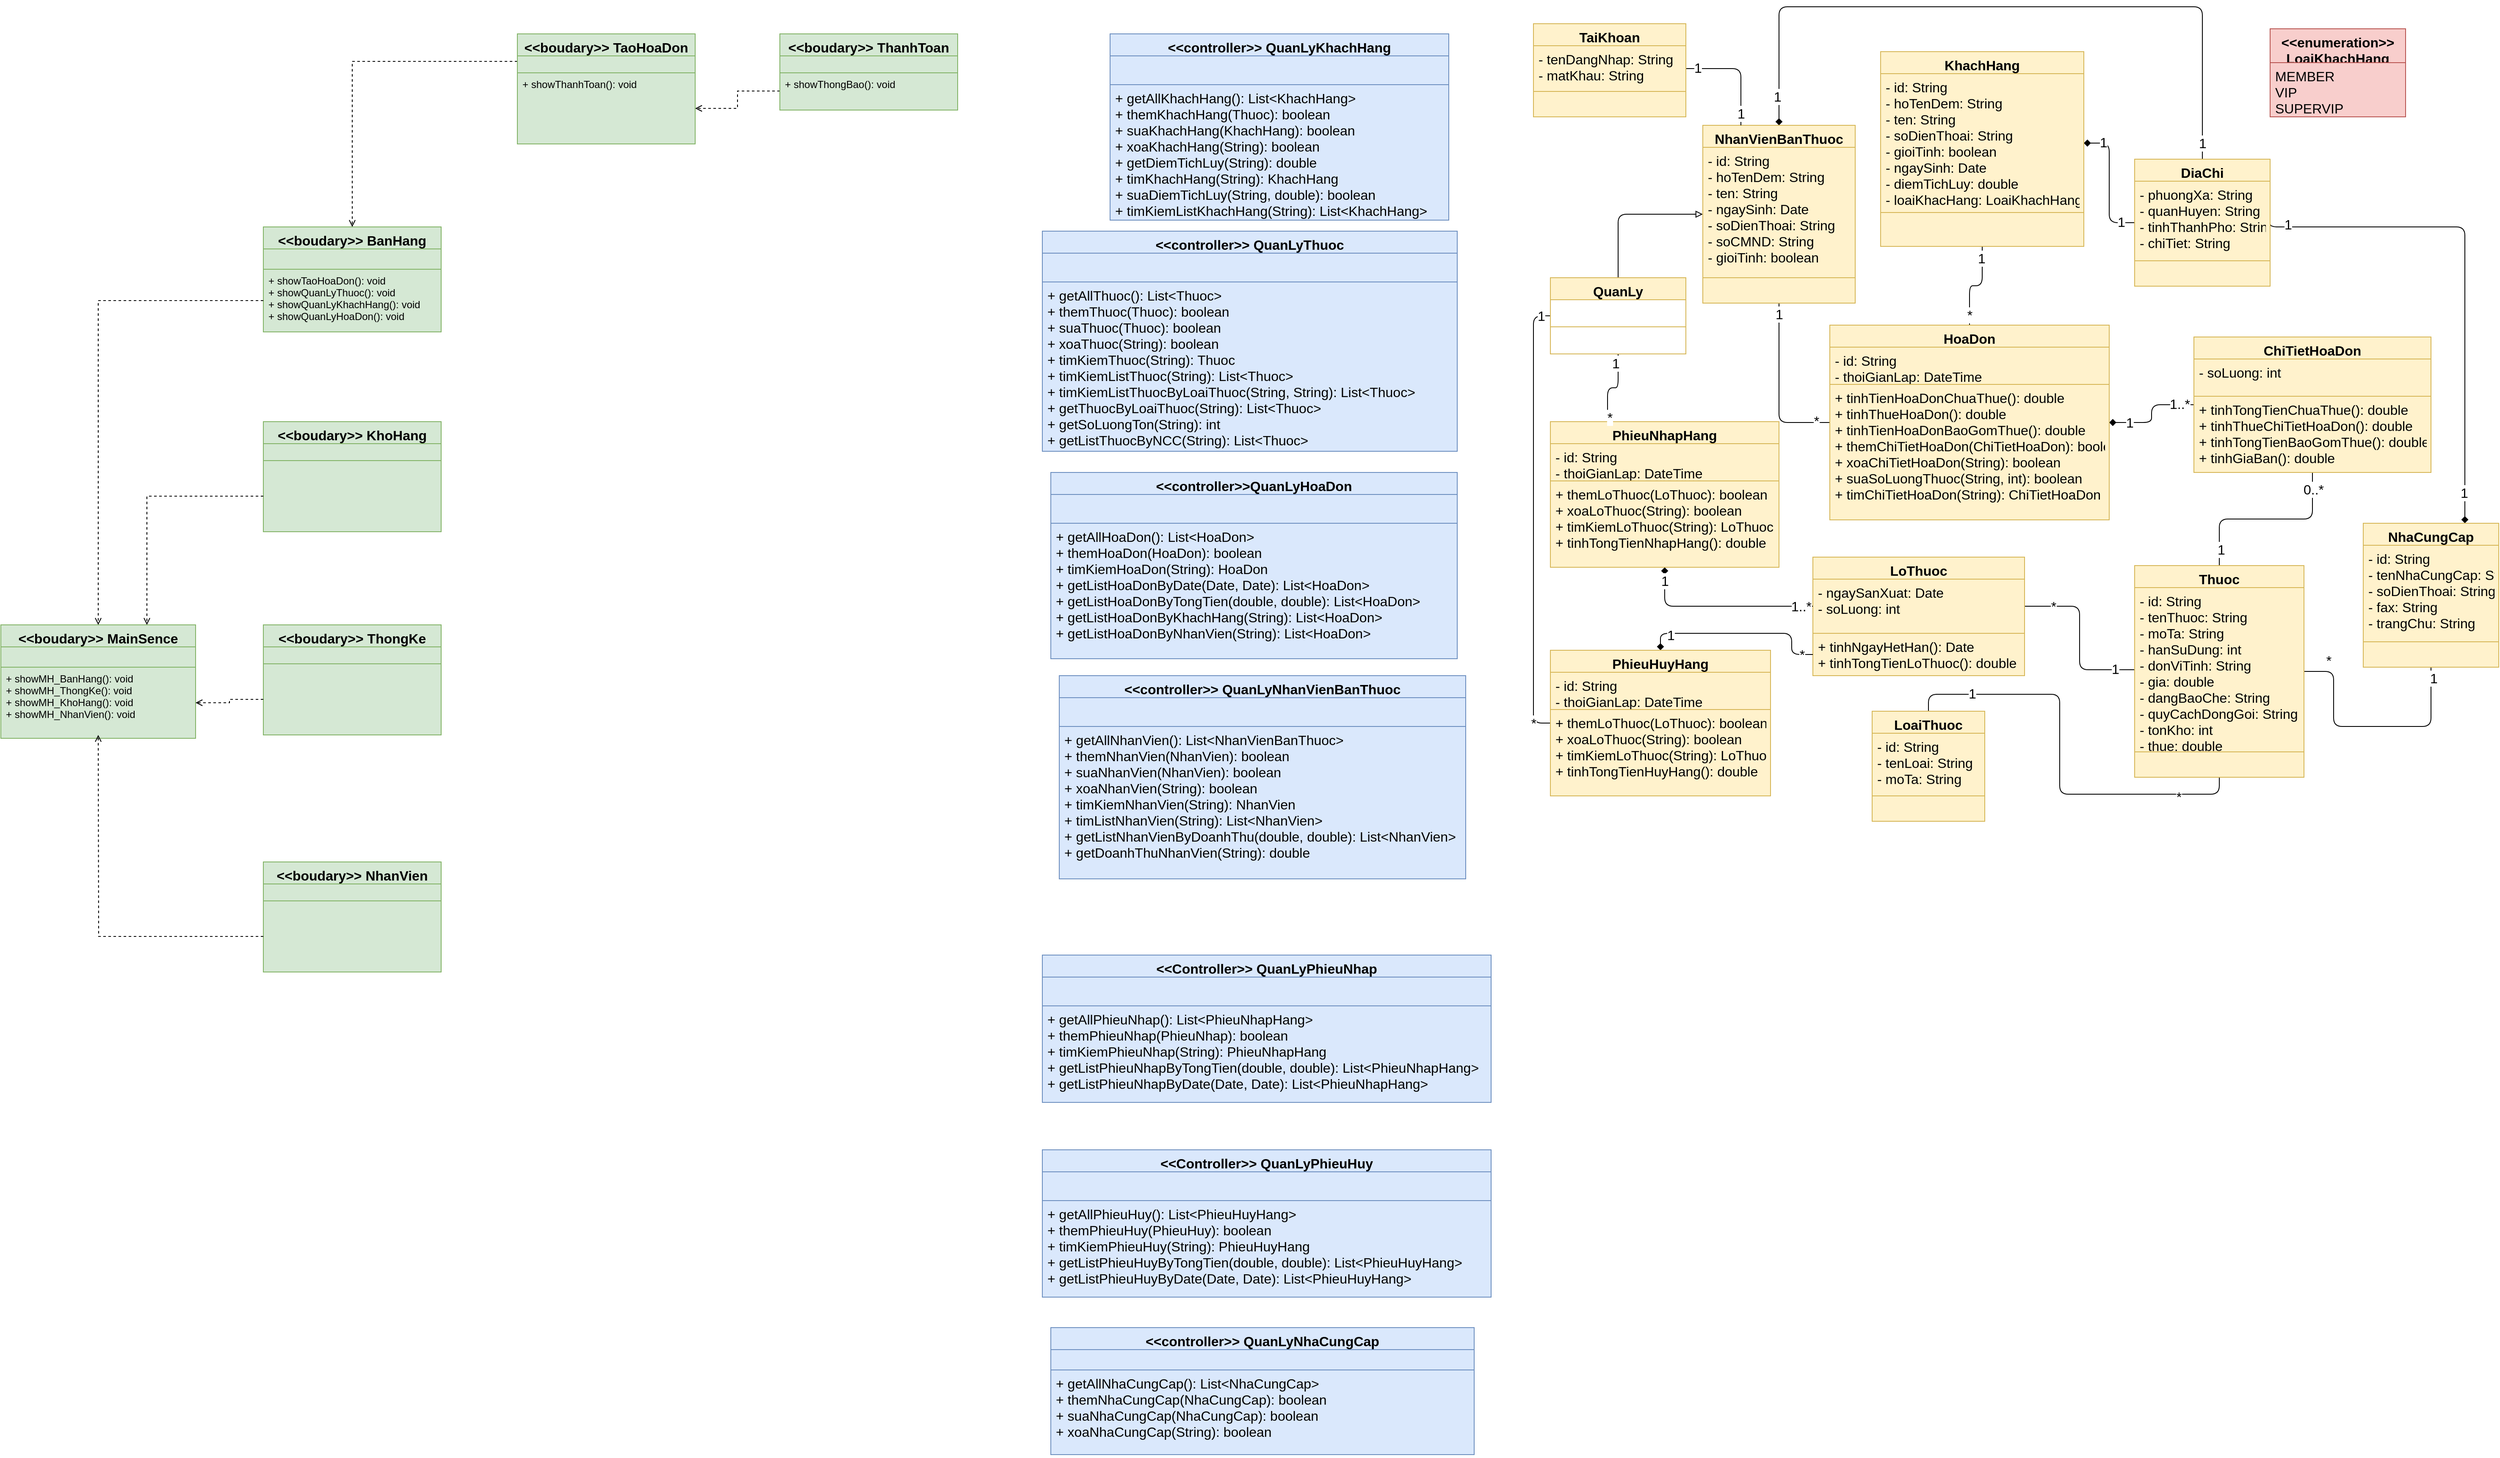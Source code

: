 <mxfile version="13.8.7" type="github">
  <diagram id="XHl6deZldhwPEHkXV4xW" name="Page-1">
    <mxGraphModel dx="5953" dy="1928" grid="1" gridSize="10" guides="1" tooltips="1" connect="1" arrows="1" fold="1" page="1" pageScale="1" pageWidth="827" pageHeight="1169" math="0" shadow="0">
      <root>
        <mxCell id="0" />
        <mxCell id="1" parent="0" />
        <mxCell id="72rOdH8bdGvCyoByHbND-1" style="edgeStyle=orthogonalEdgeStyle;rounded=1;orthogonalLoop=1;jettySize=auto;html=1;exitX=0.5;exitY=0;exitDx=0;exitDy=0;entryX=0.5;entryY=1;entryDx=0;entryDy=0;endArrow=none;endFill=0;fontSize=16;" parent="1" source="72rOdH8bdGvCyoByHbND-67" target="72rOdH8bdGvCyoByHbND-72" edge="1">
          <mxGeometry relative="1" as="geometry" />
        </mxCell>
        <mxCell id="72rOdH8bdGvCyoByHbND-2" value="*" style="edgeLabel;html=1;align=center;verticalAlign=middle;resizable=0;points=[];fontSize=16;" parent="72rOdH8bdGvCyoByHbND-1" vertex="1" connectable="0">
          <mxGeometry x="0.767" relative="1" as="geometry">
            <mxPoint x="-10" y="3" as="offset" />
          </mxGeometry>
        </mxCell>
        <mxCell id="72rOdH8bdGvCyoByHbND-3" value="1" style="edgeLabel;html=1;align=center;verticalAlign=middle;resizable=0;points=[];fontSize=16;" parent="72rOdH8bdGvCyoByHbND-1" vertex="1" connectable="0">
          <mxGeometry x="-0.678" y="1" relative="1" as="geometry">
            <mxPoint x="-9" as="offset" />
          </mxGeometry>
        </mxCell>
        <mxCell id="72rOdH8bdGvCyoByHbND-4" style="edgeStyle=orthogonalEdgeStyle;rounded=1;orthogonalLoop=1;jettySize=auto;html=1;entryX=1;entryY=0.5;entryDx=0;entryDy=0;endArrow=none;endFill=0;exitX=0.5;exitY=1;exitDx=0;exitDy=0;fontSize=16;" parent="1" source="72rOdH8bdGvCyoByHbND-80" target="72rOdH8bdGvCyoByHbND-72" edge="1">
          <mxGeometry relative="1" as="geometry">
            <mxPoint x="640" y="727" as="sourcePoint" />
            <Array as="points">
              <mxPoint x="1080" y="910" />
              <mxPoint x="965" y="910" />
              <mxPoint x="965" y="845" />
            </Array>
          </mxGeometry>
        </mxCell>
        <mxCell id="72rOdH8bdGvCyoByHbND-5" value="*" style="edgeLabel;html=1;align=center;verticalAlign=middle;resizable=0;points=[];fontSize=16;" parent="72rOdH8bdGvCyoByHbND-4" vertex="1" connectable="0">
          <mxGeometry x="0.795" relative="1" as="geometry">
            <mxPoint y="-13.12" as="offset" />
          </mxGeometry>
        </mxCell>
        <mxCell id="72rOdH8bdGvCyoByHbND-6" value="1" style="edgeLabel;html=1;align=center;verticalAlign=middle;resizable=0;points=[];fontSize=16;" parent="72rOdH8bdGvCyoByHbND-4" vertex="1" connectable="0">
          <mxGeometry x="-0.862" relative="1" as="geometry">
            <mxPoint x="2.5" y="-7.15" as="offset" />
          </mxGeometry>
        </mxCell>
        <mxCell id="72rOdH8bdGvCyoByHbND-7" style="edgeStyle=orthogonalEdgeStyle;rounded=1;orthogonalLoop=1;jettySize=auto;html=1;exitX=1;exitY=0.5;exitDx=0;exitDy=0;endArrow=none;endFill=0;entryX=0;entryY=0.5;entryDx=0;entryDy=0;fontSize=16;" parent="1" source="72rOdH8bdGvCyoByHbND-36" target="72rOdH8bdGvCyoByHbND-73" edge="1">
          <mxGeometry relative="1" as="geometry">
            <mxPoint x="630" y="790" as="targetPoint" />
          </mxGeometry>
        </mxCell>
        <mxCell id="72rOdH8bdGvCyoByHbND-8" value="1" style="edgeLabel;html=1;align=center;verticalAlign=middle;resizable=0;points=[];fontSize=16;" parent="72rOdH8bdGvCyoByHbND-7" vertex="1" connectable="0">
          <mxGeometry x="0.771" y="1" relative="1" as="geometry">
            <mxPoint as="offset" />
          </mxGeometry>
        </mxCell>
        <mxCell id="72rOdH8bdGvCyoByHbND-9" value="*" style="edgeLabel;html=1;align=center;verticalAlign=middle;resizable=0;points=[];fontSize=16;" parent="72rOdH8bdGvCyoByHbND-7" vertex="1" connectable="0">
          <mxGeometry x="-0.669" relative="1" as="geometry">
            <mxPoint as="offset" />
          </mxGeometry>
        </mxCell>
        <mxCell id="72rOdH8bdGvCyoByHbND-10" style="edgeStyle=orthogonalEdgeStyle;rounded=1;orthogonalLoop=1;jettySize=auto;html=1;exitX=0.5;exitY=1;exitDx=0;exitDy=0;entryX=0;entryY=0.5;entryDx=0;entryDy=0;endArrow=none;endFill=0;fontSize=16;" parent="1" source="72rOdH8bdGvCyoByHbND-53" target="72rOdH8bdGvCyoByHbND-69" edge="1">
          <mxGeometry relative="1" as="geometry" />
        </mxCell>
        <mxCell id="72rOdH8bdGvCyoByHbND-11" value="1" style="edgeLabel;html=1;align=center;verticalAlign=middle;resizable=0;points=[];fontSize=16;" parent="72rOdH8bdGvCyoByHbND-10" vertex="1" connectable="0">
          <mxGeometry x="-0.869" relative="1" as="geometry">
            <mxPoint as="offset" />
          </mxGeometry>
        </mxCell>
        <mxCell id="72rOdH8bdGvCyoByHbND-12" value="*" style="edgeLabel;html=1;align=center;verticalAlign=middle;resizable=0;points=[];fontSize=16;" parent="72rOdH8bdGvCyoByHbND-10" vertex="1" connectable="0">
          <mxGeometry x="0.841" y="2" relative="1" as="geometry">
            <mxPoint as="offset" />
          </mxGeometry>
        </mxCell>
        <mxCell id="72rOdH8bdGvCyoByHbND-13" style="edgeStyle=orthogonalEdgeStyle;rounded=1;orthogonalLoop=1;jettySize=auto;html=1;exitX=0.5;exitY=0;exitDx=0;exitDy=0;entryX=0.5;entryY=0;entryDx=0;entryDy=0;endArrow=none;endFill=0;startArrow=diamond;startFill=1;fontSize=16;" parent="1" source="72rOdH8bdGvCyoByHbND-53" target="72rOdH8bdGvCyoByHbND-81" edge="1">
          <mxGeometry relative="1" as="geometry">
            <Array as="points">
              <mxPoint x="310" y="60" />
              <mxPoint x="810" y="60" />
            </Array>
          </mxGeometry>
        </mxCell>
        <mxCell id="72rOdH8bdGvCyoByHbND-14" value="1" style="edgeLabel;html=1;align=center;verticalAlign=middle;resizable=0;points=[];fontSize=16;" parent="72rOdH8bdGvCyoByHbND-13" vertex="1" connectable="0">
          <mxGeometry x="-0.917" y="2" relative="1" as="geometry">
            <mxPoint as="offset" />
          </mxGeometry>
        </mxCell>
        <mxCell id="72rOdH8bdGvCyoByHbND-15" value="1" style="edgeLabel;html=1;align=center;verticalAlign=middle;resizable=0;points=[];fontSize=16;" parent="72rOdH8bdGvCyoByHbND-13" vertex="1" connectable="0">
          <mxGeometry x="0.954" relative="1" as="geometry">
            <mxPoint as="offset" />
          </mxGeometry>
        </mxCell>
        <mxCell id="72rOdH8bdGvCyoByHbND-16" style="edgeStyle=orthogonalEdgeStyle;rounded=1;orthogonalLoop=1;jettySize=auto;html=1;exitX=0;exitY=0.5;exitDx=0;exitDy=0;entryX=0.5;entryY=0;entryDx=0;entryDy=0;startArrow=block;startFill=0;endArrow=none;endFill=0;fontSize=16;" parent="1" source="72rOdH8bdGvCyoByHbND-53" target="72rOdH8bdGvCyoByHbND-65" edge="1">
          <mxGeometry relative="1" as="geometry" />
        </mxCell>
        <mxCell id="72rOdH8bdGvCyoByHbND-17" style="edgeStyle=orthogonalEdgeStyle;rounded=1;orthogonalLoop=1;jettySize=auto;html=1;exitX=0.5;exitY=1;exitDx=0;exitDy=0;endArrow=none;endFill=0;fontSize=16;" parent="1" source="72rOdH8bdGvCyoByHbND-32" target="72rOdH8bdGvCyoByHbND-69" edge="1">
          <mxGeometry relative="1" as="geometry" />
        </mxCell>
        <mxCell id="72rOdH8bdGvCyoByHbND-18" value="1" style="edgeLabel;html=1;align=center;verticalAlign=middle;resizable=0;points=[];fontSize=16;" parent="72rOdH8bdGvCyoByHbND-17" vertex="1" connectable="0">
          <mxGeometry x="-0.747" y="-1" relative="1" as="geometry">
            <mxPoint as="offset" />
          </mxGeometry>
        </mxCell>
        <mxCell id="72rOdH8bdGvCyoByHbND-19" value="*" style="edgeLabel;html=1;align=center;verticalAlign=middle;resizable=0;points=[];fontSize=16;" parent="72rOdH8bdGvCyoByHbND-17" vertex="1" connectable="0">
          <mxGeometry x="0.765" relative="1" as="geometry">
            <mxPoint as="offset" />
          </mxGeometry>
        </mxCell>
        <mxCell id="72rOdH8bdGvCyoByHbND-20" style="edgeStyle=orthogonalEdgeStyle;rounded=1;orthogonalLoop=1;jettySize=auto;html=1;exitX=0;exitY=0.5;exitDx=0;exitDy=0;entryX=1;entryY=0.5;entryDx=0;entryDy=0;endArrow=diamond;endFill=1;startArrow=none;startFill=0;fontSize=16;" parent="1" source="72rOdH8bdGvCyoByHbND-81" target="72rOdH8bdGvCyoByHbND-33" edge="1">
          <mxGeometry relative="1" as="geometry" />
        </mxCell>
        <mxCell id="72rOdH8bdGvCyoByHbND-21" value="1" style="edgeLabel;html=1;align=center;verticalAlign=middle;resizable=0;points=[];fontSize=16;" parent="72rOdH8bdGvCyoByHbND-20" vertex="1" connectable="0">
          <mxGeometry x="0.703" y="-1" relative="1" as="geometry">
            <mxPoint as="offset" />
          </mxGeometry>
        </mxCell>
        <mxCell id="72rOdH8bdGvCyoByHbND-22" value="1" style="edgeLabel;html=1;align=center;verticalAlign=middle;resizable=0;points=[];fontSize=16;" parent="72rOdH8bdGvCyoByHbND-20" vertex="1" connectable="0">
          <mxGeometry x="-0.795" y="-1" relative="1" as="geometry">
            <mxPoint as="offset" />
          </mxGeometry>
        </mxCell>
        <mxCell id="72rOdH8bdGvCyoByHbND-23" style="edgeStyle=orthogonalEdgeStyle;rounded=1;orthogonalLoop=1;jettySize=auto;html=1;exitX=0;exitY=0.5;exitDx=0;exitDy=0;endArrow=diamond;endFill=1;fontSize=16;" parent="1" source="72rOdH8bdGvCyoByHbND-75" target="72rOdH8bdGvCyoByHbND-69" edge="1">
          <mxGeometry relative="1" as="geometry" />
        </mxCell>
        <mxCell id="72rOdH8bdGvCyoByHbND-24" value="1" style="edgeLabel;html=1;align=center;verticalAlign=middle;resizable=0;points=[];fontSize=16;" parent="72rOdH8bdGvCyoByHbND-23" vertex="1" connectable="0">
          <mxGeometry x="0.61" relative="1" as="geometry">
            <mxPoint as="offset" />
          </mxGeometry>
        </mxCell>
        <mxCell id="72rOdH8bdGvCyoByHbND-25" value="1..*" style="edgeLabel;html=1;align=center;verticalAlign=middle;resizable=0;points=[];fontSize=16;" parent="72rOdH8bdGvCyoByHbND-23" vertex="1" connectable="0">
          <mxGeometry x="-0.718" y="-1" relative="1" as="geometry">
            <mxPoint as="offset" />
          </mxGeometry>
        </mxCell>
        <mxCell id="72rOdH8bdGvCyoByHbND-26" style="edgeStyle=orthogonalEdgeStyle;rounded=1;orthogonalLoop=1;jettySize=auto;html=1;exitX=0.5;exitY=1;exitDx=0;exitDy=0;entryX=0.5;entryY=0;entryDx=0;entryDy=0;endArrow=none;endFill=0;fontSize=16;" parent="1" source="72rOdH8bdGvCyoByHbND-75" target="72rOdH8bdGvCyoByHbND-72" edge="1">
          <mxGeometry relative="1" as="geometry" />
        </mxCell>
        <mxCell id="72rOdH8bdGvCyoByHbND-27" value="0..*" style="edgeLabel;html=1;align=center;verticalAlign=middle;resizable=0;points=[];fontSize=16;" parent="72rOdH8bdGvCyoByHbND-26" vertex="1" connectable="0">
          <mxGeometry x="-0.821" y="1" relative="1" as="geometry">
            <mxPoint as="offset" />
          </mxGeometry>
        </mxCell>
        <mxCell id="72rOdH8bdGvCyoByHbND-28" value="1" style="edgeLabel;html=1;align=center;verticalAlign=middle;resizable=0;points=[];fontSize=16;" parent="72rOdH8bdGvCyoByHbND-26" vertex="1" connectable="0">
          <mxGeometry x="0.821" y="2" relative="1" as="geometry">
            <mxPoint as="offset" />
          </mxGeometry>
        </mxCell>
        <mxCell id="72rOdH8bdGvCyoByHbND-29" style="edgeStyle=orthogonalEdgeStyle;rounded=1;orthogonalLoop=1;jettySize=auto;html=1;exitX=1;exitY=0.5;exitDx=0;exitDy=0;entryX=0.75;entryY=0;entryDx=0;entryDy=0;endArrow=diamond;endFill=1;startArrow=none;startFill=0;fontSize=16;" parent="1" source="72rOdH8bdGvCyoByHbND-82" target="72rOdH8bdGvCyoByHbND-78" edge="1">
          <mxGeometry relative="1" as="geometry">
            <Array as="points">
              <mxPoint x="890" y="320" />
              <mxPoint x="1120" y="320" />
            </Array>
          </mxGeometry>
        </mxCell>
        <mxCell id="72rOdH8bdGvCyoByHbND-30" value="1" style="edgeLabel;html=1;align=center;verticalAlign=middle;resizable=0;points=[];fontSize=16;" parent="72rOdH8bdGvCyoByHbND-29" vertex="1" connectable="0">
          <mxGeometry x="-0.907" y="3" relative="1" as="geometry">
            <mxPoint as="offset" />
          </mxGeometry>
        </mxCell>
        <mxCell id="72rOdH8bdGvCyoByHbND-31" value="1" style="edgeLabel;html=1;align=center;verticalAlign=middle;resizable=0;points=[];fontSize=16;" parent="72rOdH8bdGvCyoByHbND-29" vertex="1" connectable="0">
          <mxGeometry x="0.878" y="-1" relative="1" as="geometry">
            <mxPoint as="offset" />
          </mxGeometry>
        </mxCell>
        <mxCell id="72rOdH8bdGvCyoByHbND-32" value="KhachHang" style="swimlane;fontStyle=1;align=center;verticalAlign=top;childLayout=stackLayout;horizontal=1;startSize=26;horizontalStack=0;resizeParent=1;resizeParentMax=0;resizeLast=0;collapsible=1;marginBottom=0;fillColor=#fff2cc;strokeColor=#d6b656;fontSize=16;" parent="1" vertex="1">
          <mxGeometry x="430" y="113" width="240" height="230" as="geometry" />
        </mxCell>
        <mxCell id="72rOdH8bdGvCyoByHbND-33" value="- id: String&#xa;- hoTenDem: String&#xa;- ten: String&#xa;- soDienThoai: String&#xa;- gioiTinh: boolean&#xa;- ngaySinh: Date&#xa;- diemTichLuy: double&#xa;- loaiKhacHang: LoaiKhachHang" style="text;strokeColor=#d6b656;fillColor=#fff2cc;align=left;verticalAlign=top;spacingLeft=4;spacingRight=4;overflow=hidden;rotatable=0;points=[[0,0.5],[1,0.5]];portConstraint=eastwest;fontSize=16;" parent="72rOdH8bdGvCyoByHbND-32" vertex="1">
          <mxGeometry y="26" width="240" height="164" as="geometry" />
        </mxCell>
        <mxCell id="72rOdH8bdGvCyoByHbND-34" value="" style="rounded=0;whiteSpace=wrap;html=1;fillColor=#fff2cc;strokeColor=#d6b656;fontSize=16;" parent="72rOdH8bdGvCyoByHbND-32" vertex="1">
          <mxGeometry y="190" width="240" height="40" as="geometry" />
        </mxCell>
        <mxCell id="72rOdH8bdGvCyoByHbND-35" value="LoThuoc" style="swimlane;fontStyle=1;align=center;verticalAlign=top;childLayout=stackLayout;horizontal=1;startSize=26;horizontalStack=0;resizeParent=1;resizeParentMax=0;resizeLast=0;collapsible=1;marginBottom=0;fillColor=#fff2cc;strokeColor=#d6b656;fontSize=16;" parent="1" vertex="1">
          <mxGeometry x="350" y="710" width="250" height="140" as="geometry" />
        </mxCell>
        <mxCell id="72rOdH8bdGvCyoByHbND-36" value="- ngaySanXuat: Date&#xa;- soLuong: int" style="text;strokeColor=#d6b656;fillColor=#fff2cc;align=left;verticalAlign=top;spacingLeft=4;spacingRight=4;overflow=hidden;rotatable=0;points=[[0,0.5],[1,0.5]];portConstraint=eastwest;fontSize=16;" parent="72rOdH8bdGvCyoByHbND-35" vertex="1">
          <mxGeometry y="26" width="250" height="64" as="geometry" />
        </mxCell>
        <mxCell id="72rOdH8bdGvCyoByHbND-37" value="+ tinhNgayHetHan(): Date&#xa;+ tinhTongTienLoThuoc(): double" style="text;strokeColor=#d6b656;fillColor=#fff2cc;align=left;verticalAlign=top;spacingLeft=4;spacingRight=4;overflow=hidden;rotatable=0;points=[[0,0.5],[1,0.5]];portConstraint=eastwest;fontSize=16;" parent="72rOdH8bdGvCyoByHbND-35" vertex="1">
          <mxGeometry y="90" width="250" height="50" as="geometry" />
        </mxCell>
        <mxCell id="72rOdH8bdGvCyoByHbND-38" style="edgeStyle=orthogonalEdgeStyle;rounded=1;orthogonalLoop=1;jettySize=auto;html=1;exitX=0.5;exitY=1;exitDx=0;exitDy=0;entryX=0;entryY=0.5;entryDx=0;entryDy=0;startArrow=diamond;startFill=1;endArrow=none;endFill=0;fontSize=16;" parent="1" source="72rOdH8bdGvCyoByHbND-41" target="72rOdH8bdGvCyoByHbND-36" edge="1">
          <mxGeometry relative="1" as="geometry" />
        </mxCell>
        <mxCell id="72rOdH8bdGvCyoByHbND-39" value="1" style="edgeLabel;html=1;align=center;verticalAlign=middle;resizable=0;points=[];fontSize=16;" parent="72rOdH8bdGvCyoByHbND-38" vertex="1" connectable="0">
          <mxGeometry x="-0.86" relative="1" as="geometry">
            <mxPoint as="offset" />
          </mxGeometry>
        </mxCell>
        <mxCell id="72rOdH8bdGvCyoByHbND-40" value="1..*" style="edgeLabel;html=1;align=center;verticalAlign=middle;resizable=0;points=[];fontSize=16;" parent="72rOdH8bdGvCyoByHbND-38" vertex="1" connectable="0">
          <mxGeometry x="0.874" relative="1" as="geometry">
            <mxPoint as="offset" />
          </mxGeometry>
        </mxCell>
        <mxCell id="72rOdH8bdGvCyoByHbND-41" value="PhieuNhapHang" style="swimlane;fontStyle=1;align=center;verticalAlign=top;childLayout=stackLayout;horizontal=1;startSize=26;horizontalStack=0;resizeParent=1;resizeParentMax=0;resizeLast=0;collapsible=1;marginBottom=0;fillColor=#fff2cc;strokeColor=#d6b656;fontSize=16;" parent="1" vertex="1">
          <mxGeometry x="40" y="550" width="270" height="172" as="geometry" />
        </mxCell>
        <mxCell id="72rOdH8bdGvCyoByHbND-42" value="- id: String&#xa;- thoiGianLap: DateTime " style="text;strokeColor=#d6b656;fillColor=#fff2cc;align=left;verticalAlign=top;spacingLeft=4;spacingRight=4;overflow=hidden;rotatable=0;points=[[0,0.5],[1,0.5]];portConstraint=eastwest;fontSize=16;" parent="72rOdH8bdGvCyoByHbND-41" vertex="1">
          <mxGeometry y="26" width="270" height="44" as="geometry" />
        </mxCell>
        <mxCell id="72rOdH8bdGvCyoByHbND-43" value="+ themLoThuoc(LoThuoc): boolean&#xa;+ xoaLoThuoc(String): boolean&#xa;+ timKiemLoThuoc(String): LoThuoc&#xa;+ tinhTongTienNhapHang(): double" style="text;strokeColor=#d6b656;fillColor=#fff2cc;align=left;verticalAlign=top;spacingLeft=4;spacingRight=4;overflow=hidden;rotatable=0;points=[[0,0.5],[1,0.5]];portConstraint=eastwest;fontSize=16;" parent="72rOdH8bdGvCyoByHbND-41" vertex="1">
          <mxGeometry y="70" width="270" height="102" as="geometry" />
        </mxCell>
        <mxCell id="72rOdH8bdGvCyoByHbND-44" style="edgeStyle=orthogonalEdgeStyle;rounded=1;orthogonalLoop=1;jettySize=auto;html=1;exitX=0.25;exitY=0;exitDx=0;exitDy=0;entryX=0.5;entryY=1;entryDx=0;entryDy=0;startArrow=none;startFill=0;endArrow=none;endFill=0;fontSize=16;" parent="1" source="72rOdH8bdGvCyoByHbND-41" target="72rOdH8bdGvCyoByHbND-65" edge="1">
          <mxGeometry relative="1" as="geometry" />
        </mxCell>
        <mxCell id="72rOdH8bdGvCyoByHbND-45" value="1" style="edgeLabel;html=1;align=center;verticalAlign=middle;resizable=0;points=[];fontSize=16;" parent="72rOdH8bdGvCyoByHbND-44" vertex="1" connectable="0">
          <mxGeometry x="0.766" y="3" relative="1" as="geometry">
            <mxPoint as="offset" />
          </mxGeometry>
        </mxCell>
        <mxCell id="72rOdH8bdGvCyoByHbND-46" value="*" style="edgeLabel;html=1;align=center;verticalAlign=middle;resizable=0;points=[];fontSize=16;" parent="72rOdH8bdGvCyoByHbND-44" vertex="1" connectable="0">
          <mxGeometry x="-0.881" y="-2" relative="1" as="geometry">
            <mxPoint as="offset" />
          </mxGeometry>
        </mxCell>
        <mxCell id="72rOdH8bdGvCyoByHbND-47" style="edgeStyle=orthogonalEdgeStyle;rounded=1;orthogonalLoop=1;jettySize=auto;html=1;exitX=0.5;exitY=0;exitDx=0;exitDy=0;entryX=0;entryY=0.5;entryDx=0;entryDy=0;startArrow=diamond;startFill=1;endArrow=none;endFill=0;fontSize=16;" parent="1" source="72rOdH8bdGvCyoByHbND-56" target="72rOdH8bdGvCyoByHbND-37" edge="1">
          <mxGeometry relative="1" as="geometry" />
        </mxCell>
        <mxCell id="72rOdH8bdGvCyoByHbND-48" value="1" style="edgeLabel;html=1;align=center;verticalAlign=middle;resizable=0;points=[];fontSize=16;" parent="72rOdH8bdGvCyoByHbND-47" vertex="1" connectable="0">
          <mxGeometry x="-0.838" y="-12" relative="1" as="geometry">
            <mxPoint as="offset" />
          </mxGeometry>
        </mxCell>
        <mxCell id="72rOdH8bdGvCyoByHbND-49" value="*" style="edgeLabel;html=1;align=center;verticalAlign=middle;resizable=0;points=[];fontSize=16;" parent="72rOdH8bdGvCyoByHbND-47" vertex="1" connectable="0">
          <mxGeometry x="0.881" relative="1" as="geometry">
            <mxPoint as="offset" />
          </mxGeometry>
        </mxCell>
        <mxCell id="72rOdH8bdGvCyoByHbND-50" style="edgeStyle=orthogonalEdgeStyle;rounded=1;orthogonalLoop=1;jettySize=auto;html=1;exitX=0;exitY=0.5;exitDx=0;exitDy=0;entryX=0;entryY=0.5;entryDx=0;entryDy=0;startArrow=none;startFill=0;endArrow=none;endFill=0;fontSize=16;" parent="1" source="72rOdH8bdGvCyoByHbND-56" target="72rOdH8bdGvCyoByHbND-65" edge="1">
          <mxGeometry relative="1" as="geometry" />
        </mxCell>
        <mxCell id="72rOdH8bdGvCyoByHbND-51" value="*" style="edgeLabel;html=1;align=center;verticalAlign=middle;resizable=0;points=[];fontSize=16;" parent="72rOdH8bdGvCyoByHbND-50" vertex="1" connectable="0">
          <mxGeometry x="-0.924" relative="1" as="geometry">
            <mxPoint as="offset" />
          </mxGeometry>
        </mxCell>
        <mxCell id="72rOdH8bdGvCyoByHbND-52" value="1" style="edgeLabel;html=1;align=center;verticalAlign=middle;resizable=0;points=[];fontSize=16;" parent="72rOdH8bdGvCyoByHbND-50" vertex="1" connectable="0">
          <mxGeometry x="0.956" relative="1" as="geometry">
            <mxPoint as="offset" />
          </mxGeometry>
        </mxCell>
        <mxCell id="72rOdH8bdGvCyoByHbND-53" value="NhanVienBanThuoc" style="swimlane;fontStyle=1;align=center;verticalAlign=top;childLayout=stackLayout;horizontal=1;startSize=26;horizontalStack=0;resizeParent=1;resizeParentMax=0;resizeLast=0;collapsible=1;marginBottom=0;fillColor=#fff2cc;strokeColor=#d6b656;fontSize=16;" parent="1" vertex="1">
          <mxGeometry x="220" y="200" width="180" height="210" as="geometry" />
        </mxCell>
        <mxCell id="72rOdH8bdGvCyoByHbND-54" value="- id: String&#xa;- hoTenDem: String&#xa;- ten: String&#xa;- ngaySinh: Date&#xa;- soDienThoai: String&#xa;- soCMND: String&#xa;- gioiTinh: boolean" style="text;strokeColor=#d6b656;fillColor=#fff2cc;align=left;verticalAlign=top;spacingLeft=4;spacingRight=4;overflow=hidden;rotatable=0;points=[[0,0.5],[1,0.5]];portConstraint=eastwest;fontSize=16;" parent="72rOdH8bdGvCyoByHbND-53" vertex="1">
          <mxGeometry y="26" width="180" height="154" as="geometry" />
        </mxCell>
        <mxCell id="72rOdH8bdGvCyoByHbND-55" value="" style="rounded=0;whiteSpace=wrap;html=1;fillColor=#fff2cc;strokeColor=#d6b656;fontSize=16;" parent="72rOdH8bdGvCyoByHbND-53" vertex="1">
          <mxGeometry y="180" width="180" height="30" as="geometry" />
        </mxCell>
        <mxCell id="72rOdH8bdGvCyoByHbND-56" value="PhieuHuyHang" style="swimlane;fontStyle=1;align=center;verticalAlign=top;childLayout=stackLayout;horizontal=1;startSize=26;horizontalStack=0;resizeParent=1;resizeParentMax=0;resizeLast=0;collapsible=1;marginBottom=0;fillColor=#fff2cc;strokeColor=#d6b656;fontSize=16;" parent="1" vertex="1">
          <mxGeometry x="40" y="820" width="260" height="172" as="geometry" />
        </mxCell>
        <mxCell id="72rOdH8bdGvCyoByHbND-57" value="- id: String&#xa;- thoiGianLap: DateTime " style="text;strokeColor=#d6b656;fillColor=#fff2cc;align=left;verticalAlign=top;spacingLeft=4;spacingRight=4;overflow=hidden;rotatable=0;points=[[0,0.5],[1,0.5]];portConstraint=eastwest;fontSize=16;" parent="72rOdH8bdGvCyoByHbND-56" vertex="1">
          <mxGeometry y="26" width="260" height="44" as="geometry" />
        </mxCell>
        <mxCell id="72rOdH8bdGvCyoByHbND-58" value="+ themLoThuoc(LoThuoc): boolean&#xa;+ xoaLoThuoc(String): boolean&#xa;+ timKiemLoThuoc(String): LoThuoc&#xa;+ tinhTongTienHuyHang(): double" style="text;strokeColor=#d6b656;fillColor=#fff2cc;align=left;verticalAlign=top;spacingLeft=4;spacingRight=4;overflow=hidden;rotatable=0;points=[[0,0.5],[1,0.5]];portConstraint=eastwest;fontSize=16;" parent="72rOdH8bdGvCyoByHbND-56" vertex="1">
          <mxGeometry y="70" width="260" height="102" as="geometry" />
        </mxCell>
        <mxCell id="72rOdH8bdGvCyoByHbND-59" style="edgeStyle=orthogonalEdgeStyle;rounded=1;orthogonalLoop=1;jettySize=auto;html=1;exitX=1;exitY=0.5;exitDx=0;exitDy=0;entryX=0.25;entryY=0;entryDx=0;entryDy=0;endArrow=none;endFill=0;fontSize=16;" parent="1" source="72rOdH8bdGvCyoByHbND-63" target="72rOdH8bdGvCyoByHbND-53" edge="1">
          <mxGeometry relative="1" as="geometry" />
        </mxCell>
        <mxCell id="72rOdH8bdGvCyoByHbND-60" value="1" style="edgeLabel;html=1;align=center;verticalAlign=middle;resizable=0;points=[];fontSize=16;" parent="72rOdH8bdGvCyoByHbND-59" vertex="1" connectable="0">
          <mxGeometry x="-0.797" y="1" relative="1" as="geometry">
            <mxPoint as="offset" />
          </mxGeometry>
        </mxCell>
        <mxCell id="72rOdH8bdGvCyoByHbND-61" value="1" style="edgeLabel;html=1;align=center;verticalAlign=middle;resizable=0;points=[];fontSize=16;" parent="72rOdH8bdGvCyoByHbND-59" vertex="1" connectable="0">
          <mxGeometry x="0.782" relative="1" as="geometry">
            <mxPoint as="offset" />
          </mxGeometry>
        </mxCell>
        <mxCell id="72rOdH8bdGvCyoByHbND-62" value="TaiKhoan" style="swimlane;fontStyle=1;align=center;verticalAlign=top;childLayout=stackLayout;horizontal=1;startSize=26;horizontalStack=0;resizeParent=1;resizeParentMax=0;resizeLast=0;collapsible=1;marginBottom=0;fillColor=#fff2cc;strokeColor=#d6b656;fontSize=16;" parent="1" vertex="1">
          <mxGeometry x="20" y="80" width="180" height="110" as="geometry" />
        </mxCell>
        <mxCell id="72rOdH8bdGvCyoByHbND-63" value="- tenDangNhap: String&#xa;- matKhau: String" style="text;strokeColor=#d6b656;fillColor=#fff2cc;align=left;verticalAlign=top;spacingLeft=4;spacingRight=4;overflow=hidden;rotatable=0;points=[[0,0.5],[1,0.5]];portConstraint=eastwest;fontSize=16;" parent="72rOdH8bdGvCyoByHbND-62" vertex="1">
          <mxGeometry y="26" width="180" height="54" as="geometry" />
        </mxCell>
        <mxCell id="72rOdH8bdGvCyoByHbND-64" value="" style="rounded=0;whiteSpace=wrap;html=1;fillColor=#fff2cc;strokeColor=#d6b656;fontSize=16;" parent="72rOdH8bdGvCyoByHbND-62" vertex="1">
          <mxGeometry y="80" width="180" height="30" as="geometry" />
        </mxCell>
        <mxCell id="72rOdH8bdGvCyoByHbND-65" value="QuanLy" style="swimlane;fontStyle=1;align=center;verticalAlign=top;childLayout=stackLayout;horizontal=1;startSize=26;horizontalStack=0;resizeParent=1;resizeParentMax=0;resizeLast=0;collapsible=1;marginBottom=0;fillColor=#fff2cc;strokeColor=#d6b656;fontSize=16;" parent="1" vertex="1">
          <mxGeometry x="40" y="380" width="160" height="90" as="geometry" />
        </mxCell>
        <mxCell id="72rOdH8bdGvCyoByHbND-66" value="" style="line;strokeWidth=1;fillColor=#fff2cc;align=left;verticalAlign=middle;spacingTop=-1;spacingLeft=3;spacingRight=3;rotatable=0;labelPosition=right;points=[];portConstraint=eastwest;strokeColor=#d6b656;fontSize=16;" parent="72rOdH8bdGvCyoByHbND-65" vertex="1">
          <mxGeometry y="26" width="160" height="64" as="geometry" />
        </mxCell>
        <mxCell id="72rOdH8bdGvCyoByHbND-67" value="LoaiThuoc" style="swimlane;fontStyle=1;align=center;verticalAlign=top;childLayout=stackLayout;horizontal=1;startSize=26;horizontalStack=0;resizeParent=1;resizeParentMax=0;resizeLast=0;collapsible=1;marginBottom=0;fillColor=#fff2cc;strokeColor=#d6b656;fontSize=16;" parent="1" vertex="1">
          <mxGeometry x="420" y="892" width="133" height="130" as="geometry" />
        </mxCell>
        <mxCell id="72rOdH8bdGvCyoByHbND-68" value="- id: String&#xa;- tenLoai: String&#xa;- moTa: String" style="text;strokeColor=#d6b656;fillColor=#fff2cc;align=left;verticalAlign=top;spacingLeft=4;spacingRight=4;overflow=hidden;rotatable=0;points=[[0,0.5],[1,0.5]];portConstraint=eastwest;fontSize=16;" parent="72rOdH8bdGvCyoByHbND-67" vertex="1">
          <mxGeometry y="26" width="133" height="74" as="geometry" />
        </mxCell>
        <mxCell id="72rOdH8bdGvCyoByHbND-106" value="" style="rounded=0;whiteSpace=wrap;html=1;fillColor=#fff2cc;strokeColor=#d6b656;fontSize=16;" parent="72rOdH8bdGvCyoByHbND-67" vertex="1">
          <mxGeometry y="100" width="133" height="30" as="geometry" />
        </mxCell>
        <mxCell id="72rOdH8bdGvCyoByHbND-69" value="HoaDon" style="swimlane;fontStyle=1;align=center;verticalAlign=top;childLayout=stackLayout;horizontal=1;startSize=26;horizontalStack=0;resizeParent=1;resizeParentMax=0;resizeLast=0;collapsible=1;marginBottom=0;fillColor=#fff2cc;strokeColor=#d6b656;fontSize=16;" parent="1" vertex="1">
          <mxGeometry x="370" y="436" width="330" height="230" as="geometry" />
        </mxCell>
        <mxCell id="72rOdH8bdGvCyoByHbND-70" value="- id: String&#xa;- thoiGianLap: DateTime" style="text;strokeColor=#d6b656;fillColor=#fff2cc;align=left;verticalAlign=top;spacingLeft=4;spacingRight=4;overflow=hidden;rotatable=0;points=[[0,0.5],[1,0.5]];portConstraint=eastwest;fontSize=16;" parent="72rOdH8bdGvCyoByHbND-69" vertex="1">
          <mxGeometry y="26" width="330" height="44" as="geometry" />
        </mxCell>
        <mxCell id="72rOdH8bdGvCyoByHbND-71" value="+ tinhTienHoaDonChuaThue(): double&#xa;+ tinhThueHoaDon(): double&#xa;+ tinhTienHoaDonBaoGomThue(): double&#xa;+ themChiTietHoaDon(ChiTietHoaDon): boolean&#xa;+ xoaChiTietHoaDon(String): boolean&#xa;+ suaSoLuongThuoc(String, int): boolean&#xa;+ timChiTietHoaDon(String): ChiTietHoaDon" style="text;strokeColor=#d6b656;fillColor=#fff2cc;align=left;verticalAlign=top;spacingLeft=4;spacingRight=4;overflow=hidden;rotatable=0;points=[[0,0.5],[1,0.5]];portConstraint=eastwest;fontSize=16;" parent="72rOdH8bdGvCyoByHbND-69" vertex="1">
          <mxGeometry y="70" width="330" height="160" as="geometry" />
        </mxCell>
        <mxCell id="72rOdH8bdGvCyoByHbND-72" value="Thuoc" style="swimlane;fontStyle=1;align=center;verticalAlign=top;childLayout=stackLayout;horizontal=1;startSize=26;horizontalStack=0;resizeParent=1;resizeParentMax=0;resizeLast=0;collapsible=1;marginBottom=0;fillColor=#fff2cc;strokeColor=#d6b656;fontSize=16;" parent="1" vertex="1">
          <mxGeometry x="730" y="720" width="200" height="250" as="geometry" />
        </mxCell>
        <mxCell id="72rOdH8bdGvCyoByHbND-73" value="- id: String&#xa;- tenThuoc: String&#xa;- moTa: String&#xa;- hanSuDung: int&#xa;- donViTinh: String&#xa;- gia: double&#xa;- dangBaoChe: String&#xa;- quyCachDongGoi: String&#xa;- tonKho: int&#xa;- thue: double" style="text;strokeColor=#d6b656;fillColor=#fff2cc;align=left;verticalAlign=top;spacingLeft=4;spacingRight=4;overflow=hidden;rotatable=0;points=[[0,0.5],[1,0.5]];portConstraint=eastwest;fontSize=16;" parent="72rOdH8bdGvCyoByHbND-72" vertex="1">
          <mxGeometry y="26" width="200" height="194" as="geometry" />
        </mxCell>
        <mxCell id="72rOdH8bdGvCyoByHbND-74" value="" style="rounded=0;whiteSpace=wrap;html=1;fillColor=#fff2cc;strokeColor=#d6b656;fontSize=16;" parent="72rOdH8bdGvCyoByHbND-72" vertex="1">
          <mxGeometry y="220" width="200" height="30" as="geometry" />
        </mxCell>
        <mxCell id="72rOdH8bdGvCyoByHbND-75" value="ChiTietHoaDon" style="swimlane;fontStyle=1;align=center;verticalAlign=top;childLayout=stackLayout;horizontal=1;startSize=26;horizontalStack=0;resizeParent=1;resizeParentMax=0;resizeLast=0;collapsible=1;marginBottom=0;fillColor=#fff2cc;strokeColor=#d6b656;fontSize=16;" parent="1" vertex="1">
          <mxGeometry x="800" y="450" width="280" height="160" as="geometry" />
        </mxCell>
        <mxCell id="72rOdH8bdGvCyoByHbND-76" value="- soLuong: int" style="text;strokeColor=#d6b656;fillColor=#fff2cc;align=left;verticalAlign=top;spacingLeft=4;spacingRight=4;overflow=hidden;rotatable=0;points=[[0,0.5],[1,0.5]];portConstraint=eastwest;fontSize=16;" parent="72rOdH8bdGvCyoByHbND-75" vertex="1">
          <mxGeometry y="26" width="280" height="44" as="geometry" />
        </mxCell>
        <mxCell id="72rOdH8bdGvCyoByHbND-77" value="+ tinhTongTienChuaThue(): double&#xa;+ tinhThueChiTietHoaDon(): double&#xa;+ tinhTongTienBaoGomThue(): double&#xa;+ tinhGiaBan(): double" style="text;strokeColor=#d6b656;fillColor=#fff2cc;align=left;verticalAlign=top;spacingLeft=4;spacingRight=4;overflow=hidden;rotatable=0;points=[[0,0.5],[1,0.5]];portConstraint=eastwest;fontSize=16;" parent="72rOdH8bdGvCyoByHbND-75" vertex="1">
          <mxGeometry y="70" width="280" height="90" as="geometry" />
        </mxCell>
        <mxCell id="72rOdH8bdGvCyoByHbND-78" value="NhaCungCap" style="swimlane;fontStyle=1;align=center;verticalAlign=top;childLayout=stackLayout;horizontal=1;startSize=26;horizontalStack=0;resizeParent=1;resizeParentMax=0;resizeLast=0;collapsible=1;marginBottom=0;fillColor=#fff2cc;strokeColor=#d6b656;fontSize=16;" parent="1" vertex="1">
          <mxGeometry x="1000" y="670" width="160" height="170" as="geometry" />
        </mxCell>
        <mxCell id="72rOdH8bdGvCyoByHbND-79" value="- id: String&#xa;- tenNhaCungCap: String&#xa;- soDienThoai: String&#xa;- fax: String&#xa;- trangChu: String" style="text;strokeColor=#d6b656;fillColor=#fff2cc;align=left;verticalAlign=top;spacingLeft=4;spacingRight=4;overflow=hidden;rotatable=0;points=[[0,0.5],[1,0.5]];portConstraint=eastwest;fontSize=16;" parent="72rOdH8bdGvCyoByHbND-78" vertex="1">
          <mxGeometry y="26" width="160" height="114" as="geometry" />
        </mxCell>
        <mxCell id="72rOdH8bdGvCyoByHbND-80" value="" style="rounded=0;whiteSpace=wrap;html=1;fillColor=#fff2cc;strokeColor=#d6b656;fontSize=16;" parent="72rOdH8bdGvCyoByHbND-78" vertex="1">
          <mxGeometry y="140" width="160" height="30" as="geometry" />
        </mxCell>
        <mxCell id="72rOdH8bdGvCyoByHbND-81" value="DiaChi" style="swimlane;fontStyle=1;align=center;verticalAlign=top;childLayout=stackLayout;horizontal=1;startSize=26;horizontalStack=0;resizeParent=1;resizeParentMax=0;resizeLast=0;collapsible=1;marginBottom=0;fillColor=#fff2cc;strokeColor=#d6b656;fontSize=16;" parent="1" vertex="1">
          <mxGeometry x="730" y="240" width="160" height="150" as="geometry" />
        </mxCell>
        <mxCell id="72rOdH8bdGvCyoByHbND-82" value="- phuongXa: String&#xa;- quanHuyen: String&#xa;- tinhThanhPho: String&#xa;- chiTiet: String" style="text;strokeColor=#d6b656;fillColor=#fff2cc;align=left;verticalAlign=top;spacingLeft=4;spacingRight=4;overflow=hidden;rotatable=0;points=[[0,0.5],[1,0.5]];portConstraint=eastwest;fontSize=16;" parent="72rOdH8bdGvCyoByHbND-81" vertex="1">
          <mxGeometry y="26" width="160" height="94" as="geometry" />
        </mxCell>
        <mxCell id="72rOdH8bdGvCyoByHbND-83" value="" style="rounded=0;whiteSpace=wrap;html=1;fillColor=#fff2cc;strokeColor=#d6b656;fontSize=16;" parent="72rOdH8bdGvCyoByHbND-81" vertex="1">
          <mxGeometry y="120" width="160" height="30" as="geometry" />
        </mxCell>
        <mxCell id="72rOdH8bdGvCyoByHbND-84" value="&lt;&lt;enumeration&gt;&gt;&#xa;LoaiKhachHang" style="swimlane;fontStyle=1;align=center;verticalAlign=top;childLayout=stackLayout;horizontal=1;startSize=40;horizontalStack=0;resizeParent=1;resizeParentMax=0;resizeLast=0;collapsible=1;marginBottom=0;fillColor=#f8cecc;strokeColor=#b85450;fontSize=16;" parent="1" vertex="1">
          <mxGeometry x="890" y="86" width="160" height="104" as="geometry" />
        </mxCell>
        <mxCell id="72rOdH8bdGvCyoByHbND-85" value="MEMBER&#xa;VIP&#xa;SUPERVIP" style="text;strokeColor=#b85450;fillColor=#f8cecc;align=left;verticalAlign=top;spacingLeft=4;spacingRight=4;overflow=hidden;rotatable=0;points=[[0,0.5],[1,0.5]];portConstraint=eastwest;fontSize=16;" parent="72rOdH8bdGvCyoByHbND-84" vertex="1">
          <mxGeometry y="40" width="160" height="64" as="geometry" />
        </mxCell>
        <mxCell id="72rOdH8bdGvCyoByHbND-86" value="&lt;&lt;controller&gt;&gt; QuanLyKhachHang" style="swimlane;fontStyle=1;align=center;verticalAlign=top;childLayout=stackLayout;horizontal=1;startSize=26;horizontalStack=0;resizeParent=1;resizeParentMax=0;resizeLast=0;collapsible=1;marginBottom=0;fillColor=#dae8fc;strokeColor=#6c8ebf;fontSize=16;" parent="1" vertex="1">
          <mxGeometry x="-480" y="92" width="400" height="220" as="geometry" />
        </mxCell>
        <mxCell id="72rOdH8bdGvCyoByHbND-90" value="" style="rounded=0;whiteSpace=wrap;html=1;fillColor=#dae8fc;strokeColor=#6c8ebf;fontSize=16;" parent="72rOdH8bdGvCyoByHbND-86" vertex="1">
          <mxGeometry y="26" width="400" height="34" as="geometry" />
        </mxCell>
        <mxCell id="72rOdH8bdGvCyoByHbND-89" value="+ getAllKhachHang(): List&lt;KhachHang&gt;&#xa;+ themKhachHang(Thuoc): boolean&#xa;+ suaKhachHang(KhachHang): boolean&#xa;+ xoaKhachHang(String): boolean&#xa;+ getDiemTichLuy(String): double&#xa;+ timKhachHang(String): KhachHang&#xa;+ suaDiemTichLuy(String, double): boolean&#xa;+ timKiemListKhachHang(String): List&lt;KhachHang&gt;" style="text;strokeColor=#6c8ebf;fillColor=#dae8fc;align=left;verticalAlign=top;spacingLeft=4;spacingRight=4;overflow=hidden;rotatable=0;points=[[0,0.5],[1,0.5]];portConstraint=eastwest;fontSize=16;" parent="72rOdH8bdGvCyoByHbND-86" vertex="1">
          <mxGeometry y="60" width="400" height="160" as="geometry" />
        </mxCell>
        <mxCell id="72rOdH8bdGvCyoByHbND-91" value="&lt;&lt;controller&gt;&gt; QuanLyThuoc" style="swimlane;fontStyle=1;align=center;verticalAlign=top;childLayout=stackLayout;horizontal=1;startSize=26;horizontalStack=0;resizeParent=1;resizeParentMax=0;resizeLast=0;collapsible=1;marginBottom=0;fillColor=#dae8fc;strokeColor=#6c8ebf;fontSize=16;" parent="1" vertex="1">
          <mxGeometry x="-560" y="325" width="490" height="260" as="geometry" />
        </mxCell>
        <mxCell id="72rOdH8bdGvCyoByHbND-95" value="" style="rounded=0;whiteSpace=wrap;html=1;fillColor=#dae8fc;strokeColor=#6c8ebf;fontSize=16;" parent="72rOdH8bdGvCyoByHbND-91" vertex="1">
          <mxGeometry y="26" width="490" height="34" as="geometry" />
        </mxCell>
        <mxCell id="72rOdH8bdGvCyoByHbND-94" value="+ getAllThuoc(): List&lt;Thuoc&gt;&#xa;+ themThuoc(Thuoc): boolean&#xa;+ suaThuoc(Thuoc): boolean&#xa;+ xoaThuoc(String): boolean&#xa;+ timKiemThuoc(String): Thuoc&#xa;+ timKiemListThuoc(String): List&lt;Thuoc&gt;&#xa;+ timKiemListThuocByLoaiThuoc(String, String): List&lt;Thuoc&gt;&#xa;+ getThuocByLoaiThuoc(String): List&lt;Thuoc&gt;&#xa;+ getSoLuongTon(String): int&#xa;+ getListThuocByNCC(String): List&lt;Thuoc&gt;" style="text;strokeColor=#6c8ebf;fillColor=#dae8fc;align=left;verticalAlign=top;spacingLeft=4;spacingRight=4;overflow=hidden;rotatable=0;points=[[0,0.5],[1,0.5]];portConstraint=eastwest;fontSize=16;" parent="72rOdH8bdGvCyoByHbND-91" vertex="1">
          <mxGeometry y="60" width="490" height="200" as="geometry" />
        </mxCell>
        <mxCell id="72rOdH8bdGvCyoByHbND-101" value="&lt;&lt;controller&gt;&gt; QuanLyNhanVienBanThuoc" style="swimlane;fontStyle=1;align=center;verticalAlign=top;childLayout=stackLayout;horizontal=1;startSize=26;horizontalStack=0;resizeParent=1;resizeParentMax=0;resizeLast=0;collapsible=1;marginBottom=0;fillColor=#dae8fc;strokeColor=#6c8ebf;fontSize=16;" parent="1" vertex="1">
          <mxGeometry x="-540" y="850" width="480" height="240" as="geometry" />
        </mxCell>
        <mxCell id="72rOdH8bdGvCyoByHbND-107" value="" style="rounded=0;whiteSpace=wrap;html=1;fillColor=#dae8fc;strokeColor=#6c8ebf;fontSize=16;" parent="72rOdH8bdGvCyoByHbND-101" vertex="1">
          <mxGeometry y="26" width="480" height="34" as="geometry" />
        </mxCell>
        <mxCell id="72rOdH8bdGvCyoByHbND-104" value="+ getAllNhanVien(): List&lt;NhanVienBanThuoc&gt;&#xa;+ themNhanVien(NhanVien): boolean&#xa;+ suaNhanVien(NhanVien): boolean&#xa;+ xoaNhanVien(String): boolean&#xa;+ timKiemNhanVien(String): NhanVien&#xa;+ timListNhanVien(String): List&lt;NhanVien&gt;&#xa;+ getListNhanVienByDoanhThu(double, double): List&lt;NhanVien&gt;&#xa;+ getDoanhThuNhanVien(String): double" style="text;strokeColor=#6c8ebf;fillColor=#dae8fc;align=left;verticalAlign=top;spacingLeft=4;spacingRight=4;overflow=hidden;rotatable=0;points=[[0,0.5],[1,0.5]];portConstraint=eastwest;fontSize=16;" parent="72rOdH8bdGvCyoByHbND-101" vertex="1">
          <mxGeometry y="60" width="480" height="180" as="geometry" />
        </mxCell>
        <mxCell id="72rOdH8bdGvCyoByHbND-96" value="&lt;&lt;controller&gt;&gt;QuanLyHoaDon" style="swimlane;fontStyle=1;align=center;verticalAlign=top;childLayout=stackLayout;horizontal=1;startSize=26;horizontalStack=0;resizeParent=1;resizeParentMax=0;resizeLast=0;collapsible=1;marginBottom=0;fillColor=#dae8fc;strokeColor=#6c8ebf;fontSize=16;" parent="1" vertex="1">
          <mxGeometry x="-550" y="610" width="480" height="220" as="geometry" />
        </mxCell>
        <mxCell id="72rOdH8bdGvCyoByHbND-100" value="" style="rounded=0;whiteSpace=wrap;html=1;fillColor=#dae8fc;strokeColor=#6c8ebf;fontSize=16;" parent="72rOdH8bdGvCyoByHbND-96" vertex="1">
          <mxGeometry y="26" width="480" height="34" as="geometry" />
        </mxCell>
        <mxCell id="72rOdH8bdGvCyoByHbND-99" value="+ getAllHoaDon(): List&lt;HoaDon&gt;&#xa;+ themHoaDon(HoaDon): boolean&#xa;+ timKiemHoaDon(String): HoaDon&#xa;+ getListHoaDonByDate(Date, Date): List&lt;HoaDon&gt;&#xa;+ getListHoaDonByTongTien(double, double): List&lt;HoaDon&gt;&#xa;+ getListHoaDonByKhachHang(String): List&lt;HoaDon&gt;&#xa;+ getListHoaDonByNhanVien(String): List&lt;HoaDon&gt;" style="text;strokeColor=#6c8ebf;fillColor=#dae8fc;align=left;verticalAlign=top;spacingLeft=4;spacingRight=4;overflow=hidden;rotatable=0;points=[[0,0.5],[1,0.5]];portConstraint=eastwest;fontSize=16;" parent="72rOdH8bdGvCyoByHbND-96" vertex="1">
          <mxGeometry y="60" width="480" height="160" as="geometry" />
        </mxCell>
        <mxCell id="ts5_OZRj0hL6roxybkxT-1" value="&lt;&lt;Controller&gt;&gt; QuanLyPhieuNhap" style="swimlane;fontStyle=1;align=center;verticalAlign=top;childLayout=stackLayout;horizontal=1;startSize=26;horizontalStack=0;resizeParent=1;resizeParentMax=0;resizeLast=0;collapsible=1;marginBottom=0;fontSize=16;fillColor=#dae8fc;strokeColor=#6c8ebf;" vertex="1" parent="1">
          <mxGeometry x="-560" y="1180" width="530" height="174" as="geometry" />
        </mxCell>
        <mxCell id="ts5_OZRj0hL6roxybkxT-5" value="" style="rounded=0;whiteSpace=wrap;html=1;fontSize=16;fillColor=#dae8fc;strokeColor=#6c8ebf;" vertex="1" parent="ts5_OZRj0hL6roxybkxT-1">
          <mxGeometry y="26" width="530" height="34" as="geometry" />
        </mxCell>
        <mxCell id="ts5_OZRj0hL6roxybkxT-4" value="+ getAllPhieuNhap(): List&lt;PhieuNhapHang&gt;&#xa;+ themPhieuNhap(PhieuNhap): boolean&#xa;+ timKiemPhieuNhap(String): PhieuNhapHang&#xa;+ getListPhieuNhapByTongTien(double, double): List&lt;PhieuNhapHang&gt;&#xa;+ getListPhieuNhapByDate(Date, Date): List&lt;PhieuNhapHang&gt;" style="text;strokeColor=#6c8ebf;fillColor=#dae8fc;align=left;verticalAlign=top;spacingLeft=4;spacingRight=4;overflow=hidden;rotatable=0;points=[[0,0.5],[1,0.5]];portConstraint=eastwest;fontSize=16;" vertex="1" parent="ts5_OZRj0hL6roxybkxT-1">
          <mxGeometry y="60" width="530" height="114" as="geometry" />
        </mxCell>
        <mxCell id="ts5_OZRj0hL6roxybkxT-6" value="&lt;&lt;Controller&gt;&gt; QuanLyPhieuHuy" style="swimlane;fontStyle=1;align=center;verticalAlign=top;childLayout=stackLayout;horizontal=1;startSize=26;horizontalStack=0;resizeParent=1;resizeParentMax=0;resizeLast=0;collapsible=1;marginBottom=0;fontSize=16;fillColor=#dae8fc;strokeColor=#6c8ebf;" vertex="1" parent="1">
          <mxGeometry x="-560" y="1410" width="530" height="174" as="geometry" />
        </mxCell>
        <mxCell id="ts5_OZRj0hL6roxybkxT-7" value="" style="rounded=0;whiteSpace=wrap;html=1;fontSize=16;fillColor=#dae8fc;strokeColor=#6c8ebf;" vertex="1" parent="ts5_OZRj0hL6roxybkxT-6">
          <mxGeometry y="26" width="530" height="34" as="geometry" />
        </mxCell>
        <mxCell id="ts5_OZRj0hL6roxybkxT-8" value="+ getAllPhieuHuy(): List&lt;PhieuHuyHang&gt;&#xa;+ themPhieuHuy(PhieuHuy): boolean&#xa;+ timKiemPhieuHuy(String): PhieuHuyHang&#xa;+ getListPhieuHuyByTongTien(double, double): List&lt;PhieuHuyHang&gt;&#xa;+ getListPhieuHuyByDate(Date, Date): List&lt;PhieuHuyHang&gt;" style="text;strokeColor=#6c8ebf;fillColor=#dae8fc;align=left;verticalAlign=top;spacingLeft=4;spacingRight=4;overflow=hidden;rotatable=0;points=[[0,0.5],[1,0.5]];portConstraint=eastwest;fontSize=16;" vertex="1" parent="ts5_OZRj0hL6roxybkxT-6">
          <mxGeometry y="60" width="530" height="114" as="geometry" />
        </mxCell>
        <mxCell id="ts5_OZRj0hL6roxybkxT-9" value="&lt;&lt;controller&gt;&gt; QuanLyNhaCungCap" style="swimlane;fontStyle=1;align=center;verticalAlign=top;childLayout=stackLayout;horizontal=1;startSize=26;horizontalStack=0;resizeParent=1;resizeParentMax=0;resizeLast=0;collapsible=1;marginBottom=0;fontSize=16;fillColor=#dae8fc;strokeColor=#6c8ebf;" vertex="1" parent="1">
          <mxGeometry x="-550" y="1620" width="500" height="150" as="geometry" />
        </mxCell>
        <mxCell id="ts5_OZRj0hL6roxybkxT-13" value="" style="rounded=0;whiteSpace=wrap;html=1;fontSize=16;fillColor=#dae8fc;strokeColor=#6c8ebf;" vertex="1" parent="ts5_OZRj0hL6roxybkxT-9">
          <mxGeometry y="26" width="500" height="24" as="geometry" />
        </mxCell>
        <mxCell id="ts5_OZRj0hL6roxybkxT-12" value="+ getAllNhaCungCap(): List&lt;NhaCungCap&gt;&#xa;+ themNhaCungCap(NhaCungCap): boolean&#xa;+ suaNhaCungCap(NhaCungCap): boolean&#xa;+ xoaNhaCungCap(String): boolean" style="text;strokeColor=#6c8ebf;fillColor=#dae8fc;align=left;verticalAlign=top;spacingLeft=4;spacingRight=4;overflow=hidden;rotatable=0;points=[[0,0.5],[1,0.5]];portConstraint=eastwest;fontSize=16;" vertex="1" parent="ts5_OZRj0hL6roxybkxT-9">
          <mxGeometry y="50" width="500" height="100" as="geometry" />
        </mxCell>
        <mxCell id="ts5_OZRj0hL6roxybkxT-14" value="&lt;&lt;boudary&gt;&gt; MainSence" style="swimlane;fontStyle=1;align=center;verticalAlign=top;childLayout=stackLayout;horizontal=1;startSize=26;horizontalStack=0;resizeParent=1;resizeParentMax=0;resizeLast=0;collapsible=1;marginBottom=0;fontSize=16;fillColor=#d5e8d4;strokeColor=#82b366;" vertex="1" parent="1">
          <mxGeometry x="-1790" y="790" width="230" height="134" as="geometry" />
        </mxCell>
        <mxCell id="ts5_OZRj0hL6roxybkxT-41" value="" style="rounded=0;whiteSpace=wrap;html=1;fontSize=16;fillColor=#d5e8d4;strokeColor=#82b366;" vertex="1" parent="ts5_OZRj0hL6roxybkxT-14">
          <mxGeometry y="26" width="230" height="24" as="geometry" />
        </mxCell>
        <mxCell id="ts5_OZRj0hL6roxybkxT-15" value="+ showMH_BanHang(): void&#xa;+ showMH_ThongKe(): void&#xa;+ showMH_KhoHang(): void&#xa;+ showMH_NhanVien(): void" style="text;strokeColor=#82b366;fillColor=#d5e8d4;align=left;verticalAlign=top;spacingLeft=4;spacingRight=4;overflow=hidden;rotatable=0;points=[[0,0.5],[1,0.5]];portConstraint=eastwest;" vertex="1" parent="ts5_OZRj0hL6roxybkxT-14">
          <mxGeometry y="50" width="230" height="84" as="geometry" />
        </mxCell>
        <mxCell id="ts5_OZRj0hL6roxybkxT-19" value="&lt;&lt;boudary&gt;&gt; BanHang" style="swimlane;fontStyle=1;align=center;verticalAlign=top;childLayout=stackLayout;horizontal=1;startSize=26;horizontalStack=0;resizeParent=1;resizeParentMax=0;resizeLast=0;collapsible=1;marginBottom=0;fontSize=16;fillColor=#d5e8d4;strokeColor=#82b366;" vertex="1" parent="1">
          <mxGeometry x="-1480" y="320" width="210" height="124" as="geometry" />
        </mxCell>
        <mxCell id="ts5_OZRj0hL6roxybkxT-40" value="" style="rounded=0;whiteSpace=wrap;html=1;fontSize=16;fillColor=#d5e8d4;strokeColor=#82b366;" vertex="1" parent="ts5_OZRj0hL6roxybkxT-19">
          <mxGeometry y="26" width="210" height="24" as="geometry" />
        </mxCell>
        <mxCell id="ts5_OZRj0hL6roxybkxT-20" value="+ showTaoHoaDon(): void&#xa;+ showQuanLyThuoc(): void&#xa;+ showQuanLyKhachHang(): void&#xa;+ showQuanLyHoaDon(): void" style="text;strokeColor=#82b366;fillColor=#d5e8d4;align=left;verticalAlign=top;spacingLeft=4;spacingRight=4;overflow=hidden;rotatable=0;points=[[0,0.5],[1,0.5]];portConstraint=eastwest;" vertex="1" parent="ts5_OZRj0hL6roxybkxT-19">
          <mxGeometry y="50" width="210" height="74" as="geometry" />
        </mxCell>
        <mxCell id="ts5_OZRj0hL6roxybkxT-24" style="edgeStyle=orthogonalEdgeStyle;rounded=0;orthogonalLoop=1;jettySize=auto;html=1;exitX=0;exitY=0.5;exitDx=0;exitDy=0;entryX=0.5;entryY=0;entryDx=0;entryDy=0;fontSize=16;endArrow=open;endFill=0;dashed=1;" edge="1" parent="1" source="ts5_OZRj0hL6roxybkxT-20" target="ts5_OZRj0hL6roxybkxT-14">
          <mxGeometry relative="1" as="geometry" />
        </mxCell>
        <mxCell id="ts5_OZRj0hL6roxybkxT-25" value="&lt;&lt;boudary&gt;&gt; KhoHang" style="swimlane;fontStyle=1;align=center;verticalAlign=top;childLayout=stackLayout;horizontal=1;startSize=26;horizontalStack=0;resizeParent=1;resizeParentMax=0;resizeLast=0;collapsible=1;marginBottom=0;fontSize=16;fillColor=#d5e8d4;strokeColor=#82b366;" vertex="1" parent="1">
          <mxGeometry x="-1480" y="550" width="210" height="130" as="geometry" />
        </mxCell>
        <mxCell id="ts5_OZRj0hL6roxybkxT-27" value="" style="rounded=0;whiteSpace=wrap;html=1;fontSize=16;fillColor=#d5e8d4;strokeColor=#82b366;" vertex="1" parent="ts5_OZRj0hL6roxybkxT-25">
          <mxGeometry y="26" width="210" height="20" as="geometry" />
        </mxCell>
        <mxCell id="ts5_OZRj0hL6roxybkxT-26" value="" style="text;strokeColor=#82b366;fillColor=#d5e8d4;align=left;verticalAlign=top;spacingLeft=4;spacingRight=4;overflow=hidden;rotatable=0;points=[[0,0.5],[1,0.5]];portConstraint=eastwest;" vertex="1" parent="ts5_OZRj0hL6roxybkxT-25">
          <mxGeometry y="46" width="210" height="84" as="geometry" />
        </mxCell>
        <mxCell id="ts5_OZRj0hL6roxybkxT-28" value="&lt;&lt;boudary&gt;&gt; ThongKe" style="swimlane;fontStyle=1;align=center;verticalAlign=top;childLayout=stackLayout;horizontal=1;startSize=26;horizontalStack=0;resizeParent=1;resizeParentMax=0;resizeLast=0;collapsible=1;marginBottom=0;fontSize=16;fillColor=#d5e8d4;strokeColor=#82b366;" vertex="1" parent="1">
          <mxGeometry x="-1480" y="790" width="210" height="130" as="geometry" />
        </mxCell>
        <mxCell id="ts5_OZRj0hL6roxybkxT-30" value="" style="rounded=0;whiteSpace=wrap;html=1;fontSize=16;fillColor=#d5e8d4;strokeColor=#82b366;" vertex="1" parent="ts5_OZRj0hL6roxybkxT-28">
          <mxGeometry y="26" width="210" height="20" as="geometry" />
        </mxCell>
        <mxCell id="ts5_OZRj0hL6roxybkxT-29" value="" style="text;strokeColor=#82b366;fillColor=#d5e8d4;align=left;verticalAlign=top;spacingLeft=4;spacingRight=4;overflow=hidden;rotatable=0;points=[[0,0.5],[1,0.5]];portConstraint=eastwest;" vertex="1" parent="ts5_OZRj0hL6roxybkxT-28">
          <mxGeometry y="46" width="210" height="84" as="geometry" />
        </mxCell>
        <mxCell id="ts5_OZRj0hL6roxybkxT-31" value="&lt;&lt;boudary&gt;&gt; NhanVien" style="swimlane;fontStyle=1;align=center;verticalAlign=top;childLayout=stackLayout;horizontal=1;startSize=26;horizontalStack=0;resizeParent=1;resizeParentMax=0;resizeLast=0;collapsible=1;marginBottom=0;fontSize=16;fillColor=#d5e8d4;strokeColor=#82b366;" vertex="1" parent="1">
          <mxGeometry x="-1480" y="1070" width="210" height="130" as="geometry" />
        </mxCell>
        <mxCell id="ts5_OZRj0hL6roxybkxT-33" value="" style="rounded=0;whiteSpace=wrap;html=1;fontSize=16;fillColor=#d5e8d4;strokeColor=#82b366;" vertex="1" parent="ts5_OZRj0hL6roxybkxT-31">
          <mxGeometry y="26" width="210" height="20" as="geometry" />
        </mxCell>
        <mxCell id="ts5_OZRj0hL6roxybkxT-32" value="" style="text;strokeColor=#82b366;fillColor=#d5e8d4;align=left;verticalAlign=top;spacingLeft=4;spacingRight=4;overflow=hidden;rotatable=0;points=[[0,0.5],[1,0.5]];portConstraint=eastwest;" vertex="1" parent="ts5_OZRj0hL6roxybkxT-31">
          <mxGeometry y="46" width="210" height="84" as="geometry" />
        </mxCell>
        <mxCell id="ts5_OZRj0hL6roxybkxT-34" style="edgeStyle=orthogonalEdgeStyle;rounded=0;orthogonalLoop=1;jettySize=auto;html=1;exitX=0;exitY=0.5;exitDx=0;exitDy=0;entryX=0.75;entryY=0;entryDx=0;entryDy=0;dashed=1;endArrow=open;endFill=0;fontSize=16;" edge="1" parent="1" source="ts5_OZRj0hL6roxybkxT-26" target="ts5_OZRj0hL6roxybkxT-14">
          <mxGeometry relative="1" as="geometry" />
        </mxCell>
        <mxCell id="ts5_OZRj0hL6roxybkxT-35" style="edgeStyle=orthogonalEdgeStyle;rounded=0;orthogonalLoop=1;jettySize=auto;html=1;exitX=0;exitY=0.5;exitDx=0;exitDy=0;dashed=1;endArrow=open;endFill=0;fontSize=16;" edge="1" parent="1" source="ts5_OZRj0hL6roxybkxT-29" target="ts5_OZRj0hL6roxybkxT-15">
          <mxGeometry relative="1" as="geometry" />
        </mxCell>
        <mxCell id="ts5_OZRj0hL6roxybkxT-36" style="edgeStyle=orthogonalEdgeStyle;rounded=0;orthogonalLoop=1;jettySize=auto;html=1;exitX=0;exitY=0.5;exitDx=0;exitDy=0;entryX=0.5;entryY=1;entryDx=0;entryDy=0;dashed=1;endArrow=open;endFill=0;fontSize=16;" edge="1" parent="1" source="ts5_OZRj0hL6roxybkxT-32">
          <mxGeometry relative="1" as="geometry">
            <mxPoint x="-1675" y="920" as="targetPoint" />
          </mxGeometry>
        </mxCell>
        <mxCell id="ts5_OZRj0hL6roxybkxT-43" style="edgeStyle=orthogonalEdgeStyle;rounded=0;orthogonalLoop=1;jettySize=auto;html=1;exitX=0;exitY=0.25;exitDx=0;exitDy=0;entryX=0.5;entryY=0;entryDx=0;entryDy=0;dashed=1;endArrow=open;endFill=0;fontSize=16;" edge="1" parent="1" source="ts5_OZRj0hL6roxybkxT-37" target="ts5_OZRj0hL6roxybkxT-19">
          <mxGeometry relative="1" as="geometry" />
        </mxCell>
        <mxCell id="ts5_OZRj0hL6roxybkxT-37" value="&lt;&lt;boudary&gt;&gt; TaoHoaDon" style="swimlane;fontStyle=1;align=center;verticalAlign=top;childLayout=stackLayout;horizontal=1;startSize=26;horizontalStack=0;resizeParent=1;resizeParentMax=0;resizeLast=0;collapsible=1;marginBottom=0;fontSize=16;fillColor=#d5e8d4;strokeColor=#82b366;" vertex="1" parent="1">
          <mxGeometry x="-1180" y="92" width="210" height="130" as="geometry" />
        </mxCell>
        <mxCell id="ts5_OZRj0hL6roxybkxT-39" value="" style="rounded=0;whiteSpace=wrap;html=1;fontSize=16;fillColor=#d5e8d4;strokeColor=#82b366;" vertex="1" parent="ts5_OZRj0hL6roxybkxT-37">
          <mxGeometry y="26" width="210" height="20" as="geometry" />
        </mxCell>
        <mxCell id="ts5_OZRj0hL6roxybkxT-38" value="+ showThanhToan(): void" style="text;strokeColor=#82b366;fillColor=#d5e8d4;align=left;verticalAlign=top;spacingLeft=4;spacingRight=4;overflow=hidden;rotatable=0;points=[[0,0.5],[1,0.5]];portConstraint=eastwest;" vertex="1" parent="ts5_OZRj0hL6roxybkxT-37">
          <mxGeometry y="46" width="210" height="84" as="geometry" />
        </mxCell>
        <mxCell id="ts5_OZRj0hL6roxybkxT-48" style="edgeStyle=orthogonalEdgeStyle;rounded=0;orthogonalLoop=1;jettySize=auto;html=1;exitX=0;exitY=0.75;exitDx=0;exitDy=0;entryX=1;entryY=0.5;entryDx=0;entryDy=0;dashed=1;endArrow=open;endFill=0;fontSize=16;" edge="1" parent="1" source="ts5_OZRj0hL6roxybkxT-44" target="ts5_OZRj0hL6roxybkxT-38">
          <mxGeometry relative="1" as="geometry" />
        </mxCell>
        <mxCell id="ts5_OZRj0hL6roxybkxT-44" value="&lt;&lt;boudary&gt;&gt; ThanhToan" style="swimlane;fontStyle=1;align=center;verticalAlign=top;childLayout=stackLayout;horizontal=1;startSize=26;horizontalStack=0;resizeParent=1;resizeParentMax=0;resizeLast=0;collapsible=1;marginBottom=0;fontSize=16;fillColor=#d5e8d4;strokeColor=#82b366;" vertex="1" parent="1">
          <mxGeometry x="-870" y="92" width="210" height="90" as="geometry" />
        </mxCell>
        <mxCell id="ts5_OZRj0hL6roxybkxT-45" value="" style="rounded=0;whiteSpace=wrap;html=1;fontSize=16;fillColor=#d5e8d4;strokeColor=#82b366;" vertex="1" parent="ts5_OZRj0hL6roxybkxT-44">
          <mxGeometry y="26" width="210" height="20" as="geometry" />
        </mxCell>
        <mxCell id="ts5_OZRj0hL6roxybkxT-46" value="+ showThongBao(): void" style="text;strokeColor=#82b366;fillColor=#d5e8d4;align=left;verticalAlign=top;spacingLeft=4;spacingRight=4;overflow=hidden;rotatable=0;points=[[0,0.5],[1,0.5]];portConstraint=eastwest;" vertex="1" parent="ts5_OZRj0hL6roxybkxT-44">
          <mxGeometry y="46" width="210" height="44" as="geometry" />
        </mxCell>
      </root>
    </mxGraphModel>
  </diagram>
</mxfile>

